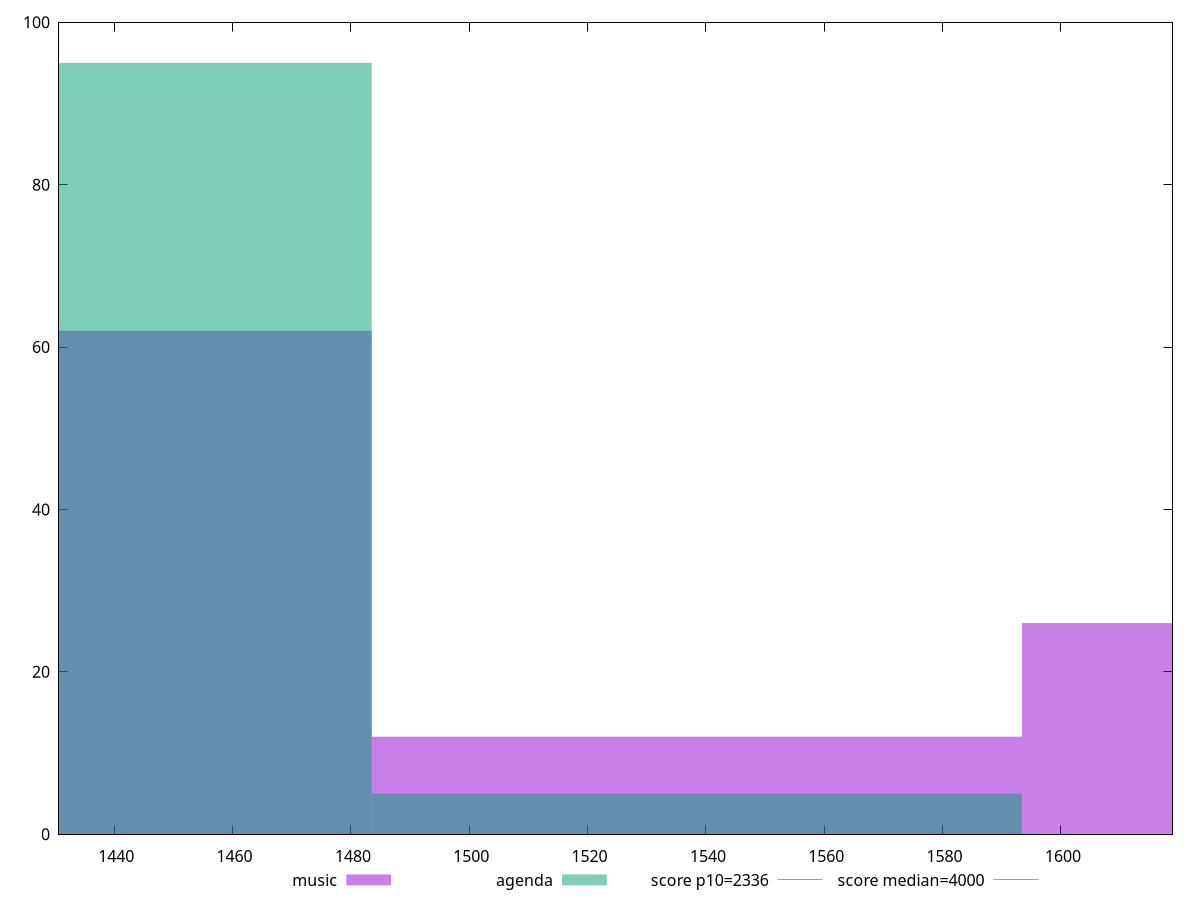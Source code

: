 reset

$music <<EOF
1538.4579410732915 12
1428.568088139485 62
1648.347794007098 26
EOF

$agenda <<EOF
1428.568088139485 95
1538.4579410732915 5
EOF

set key outside below
set boxwidth 109.88985293380654
set xrange [1430.6609999999998:1618.856]
set yrange [0:100]
set trange [0:100]
set style fill transparent solid 0.5 noborder

set parametric
set terminal svg size 640, 500 enhanced background rgb 'white'
set output "reports/report_00030_2021-02-24T20-42-31.540Z/first-contentful-paint/comparison/histogram/0_vs_1.svg"

plot $music title "music" with boxes, \
     $agenda title "agenda" with boxes, \
     2336,t title "score p10=2336", \
     4000,t title "score median=4000"

reset
